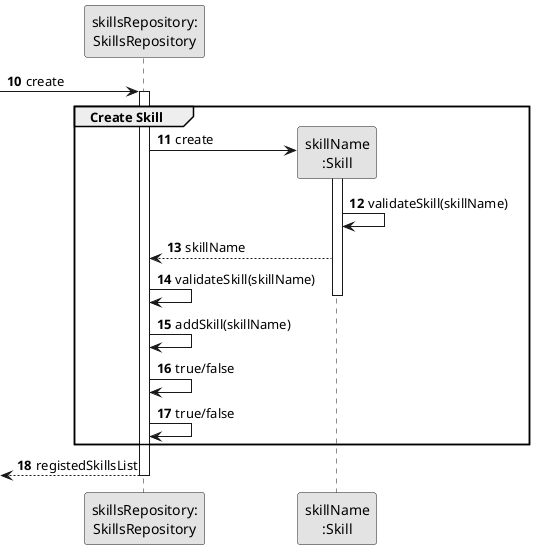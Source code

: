 @startuml
skinparam monochrome true
skinparam packageStyle rectangle
skinparam shadowing false

participant "skillsRepository:\nSkillsRepository" as SkillsRepository
participant "skillName\n:Skill" as TAREFA

autonumber 10
-> SkillsRepository: create

activate SkillsRepository
    group Create Skill

        SkillsRepository -> TAREFA**: create
                activate TAREFA

                TAREFA -> TAREFA: validateSkill(skillName)

                TAREFA --> SkillsRepository : skillName
                SkillsRepository -> SkillsRepository: validateSkill(skillName)
                deactivate TAREFA
                SkillsRepository -> SkillsRepository: addSkill(skillName)
                SkillsRepository -> SkillsRepository: true/false
                SkillsRepository -> SkillsRepository: true/false

    end

    <-- SkillsRepository : registedSkillsList

deactivate SkillsRepository


@enduml